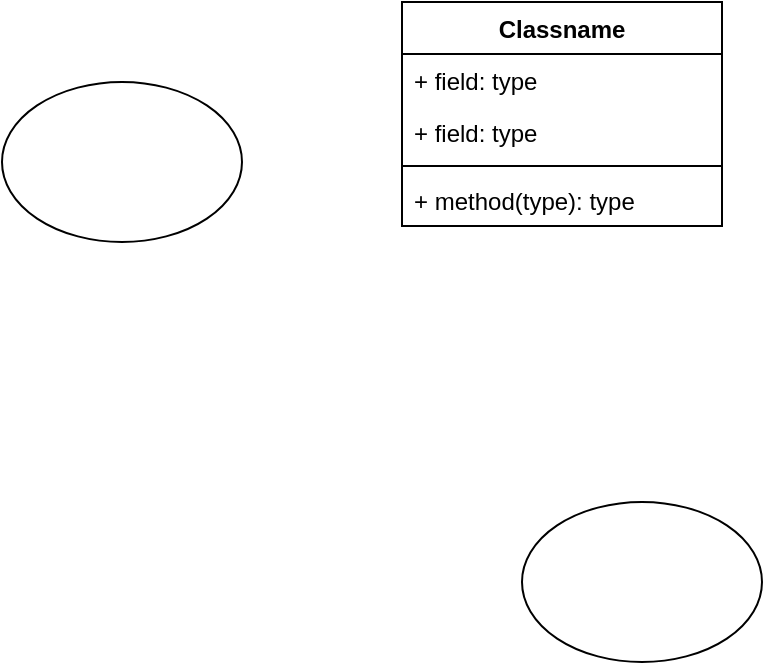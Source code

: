<mxfile version="13.10.0" type="device"><diagram id="4PY25aaamcCyPnp3l05D" name="Page-1"><mxGraphModel dx="1038" dy="548" grid="1" gridSize="10" guides="1" tooltips="1" connect="1" arrows="1" fold="1" page="1" pageScale="1" pageWidth="827" pageHeight="1169" math="0" shadow="0"><root><mxCell id="0"/><mxCell id="1" parent="0"/><mxCell id="moEOkGMcfACaYRzcnC-D-1" value="" style="ellipse;whiteSpace=wrap;html=1;" vertex="1" parent="1"><mxGeometry x="480" y="290" width="120" height="80" as="geometry"/></mxCell><mxCell id="moEOkGMcfACaYRzcnC-D-2" value="" style="ellipse;whiteSpace=wrap;html=1;" vertex="1" parent="1"><mxGeometry x="220" y="80" width="120" height="80" as="geometry"/></mxCell><mxCell id="moEOkGMcfACaYRzcnC-D-14" value="Classname" style="swimlane;fontStyle=1;align=center;verticalAlign=top;childLayout=stackLayout;horizontal=1;startSize=26;horizontalStack=0;resizeParent=1;resizeParentMax=0;resizeLast=0;collapsible=1;marginBottom=0;" vertex="1" parent="1"><mxGeometry x="420" y="40" width="160" height="112" as="geometry"/></mxCell><mxCell id="moEOkGMcfACaYRzcnC-D-15" value="+ field: type" style="text;strokeColor=none;fillColor=none;align=left;verticalAlign=top;spacingLeft=4;spacingRight=4;overflow=hidden;rotatable=0;points=[[0,0.5],[1,0.5]];portConstraint=eastwest;" vertex="1" parent="moEOkGMcfACaYRzcnC-D-14"><mxGeometry y="26" width="160" height="26" as="geometry"/></mxCell><mxCell id="moEOkGMcfACaYRzcnC-D-18" value="+ field: type" style="text;strokeColor=none;fillColor=none;align=left;verticalAlign=top;spacingLeft=4;spacingRight=4;overflow=hidden;rotatable=0;points=[[0,0.5],[1,0.5]];portConstraint=eastwest;" vertex="1" parent="moEOkGMcfACaYRzcnC-D-14"><mxGeometry y="52" width="160" height="26" as="geometry"/></mxCell><mxCell id="moEOkGMcfACaYRzcnC-D-16" value="" style="line;strokeWidth=1;fillColor=none;align=left;verticalAlign=middle;spacingTop=-1;spacingLeft=3;spacingRight=3;rotatable=0;labelPosition=right;points=[];portConstraint=eastwest;" vertex="1" parent="moEOkGMcfACaYRzcnC-D-14"><mxGeometry y="78" width="160" height="8" as="geometry"/></mxCell><mxCell id="moEOkGMcfACaYRzcnC-D-17" value="+ method(type): type" style="text;strokeColor=none;fillColor=none;align=left;verticalAlign=top;spacingLeft=4;spacingRight=4;overflow=hidden;rotatable=0;points=[[0,0.5],[1,0.5]];portConstraint=eastwest;" vertex="1" parent="moEOkGMcfACaYRzcnC-D-14"><mxGeometry y="86" width="160" height="26" as="geometry"/></mxCell></root></mxGraphModel></diagram></mxfile>
